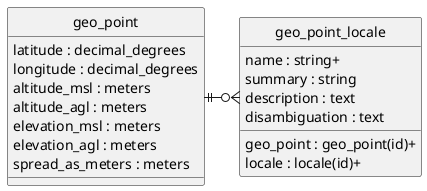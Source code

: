 @startuml uml
skinparam monochrome true
skinparam linetype ortho
hide circle

entity geo_point {
    latitude : decimal_degrees
    longitude : decimal_degrees
    altitude_msl : meters
    altitude_agl : meters
    elevation_msl : meters
    elevation_agl : meters
    spread_as_meters : meters
}

entity geo_point_locale {
    geo_point : geo_point(id)+
    locale : locale(id)+
    name : string+
    summary : string
    description : text
    disambiguation : text
}

geo_point ||-r-o{ geo_point_locale

@enduml
